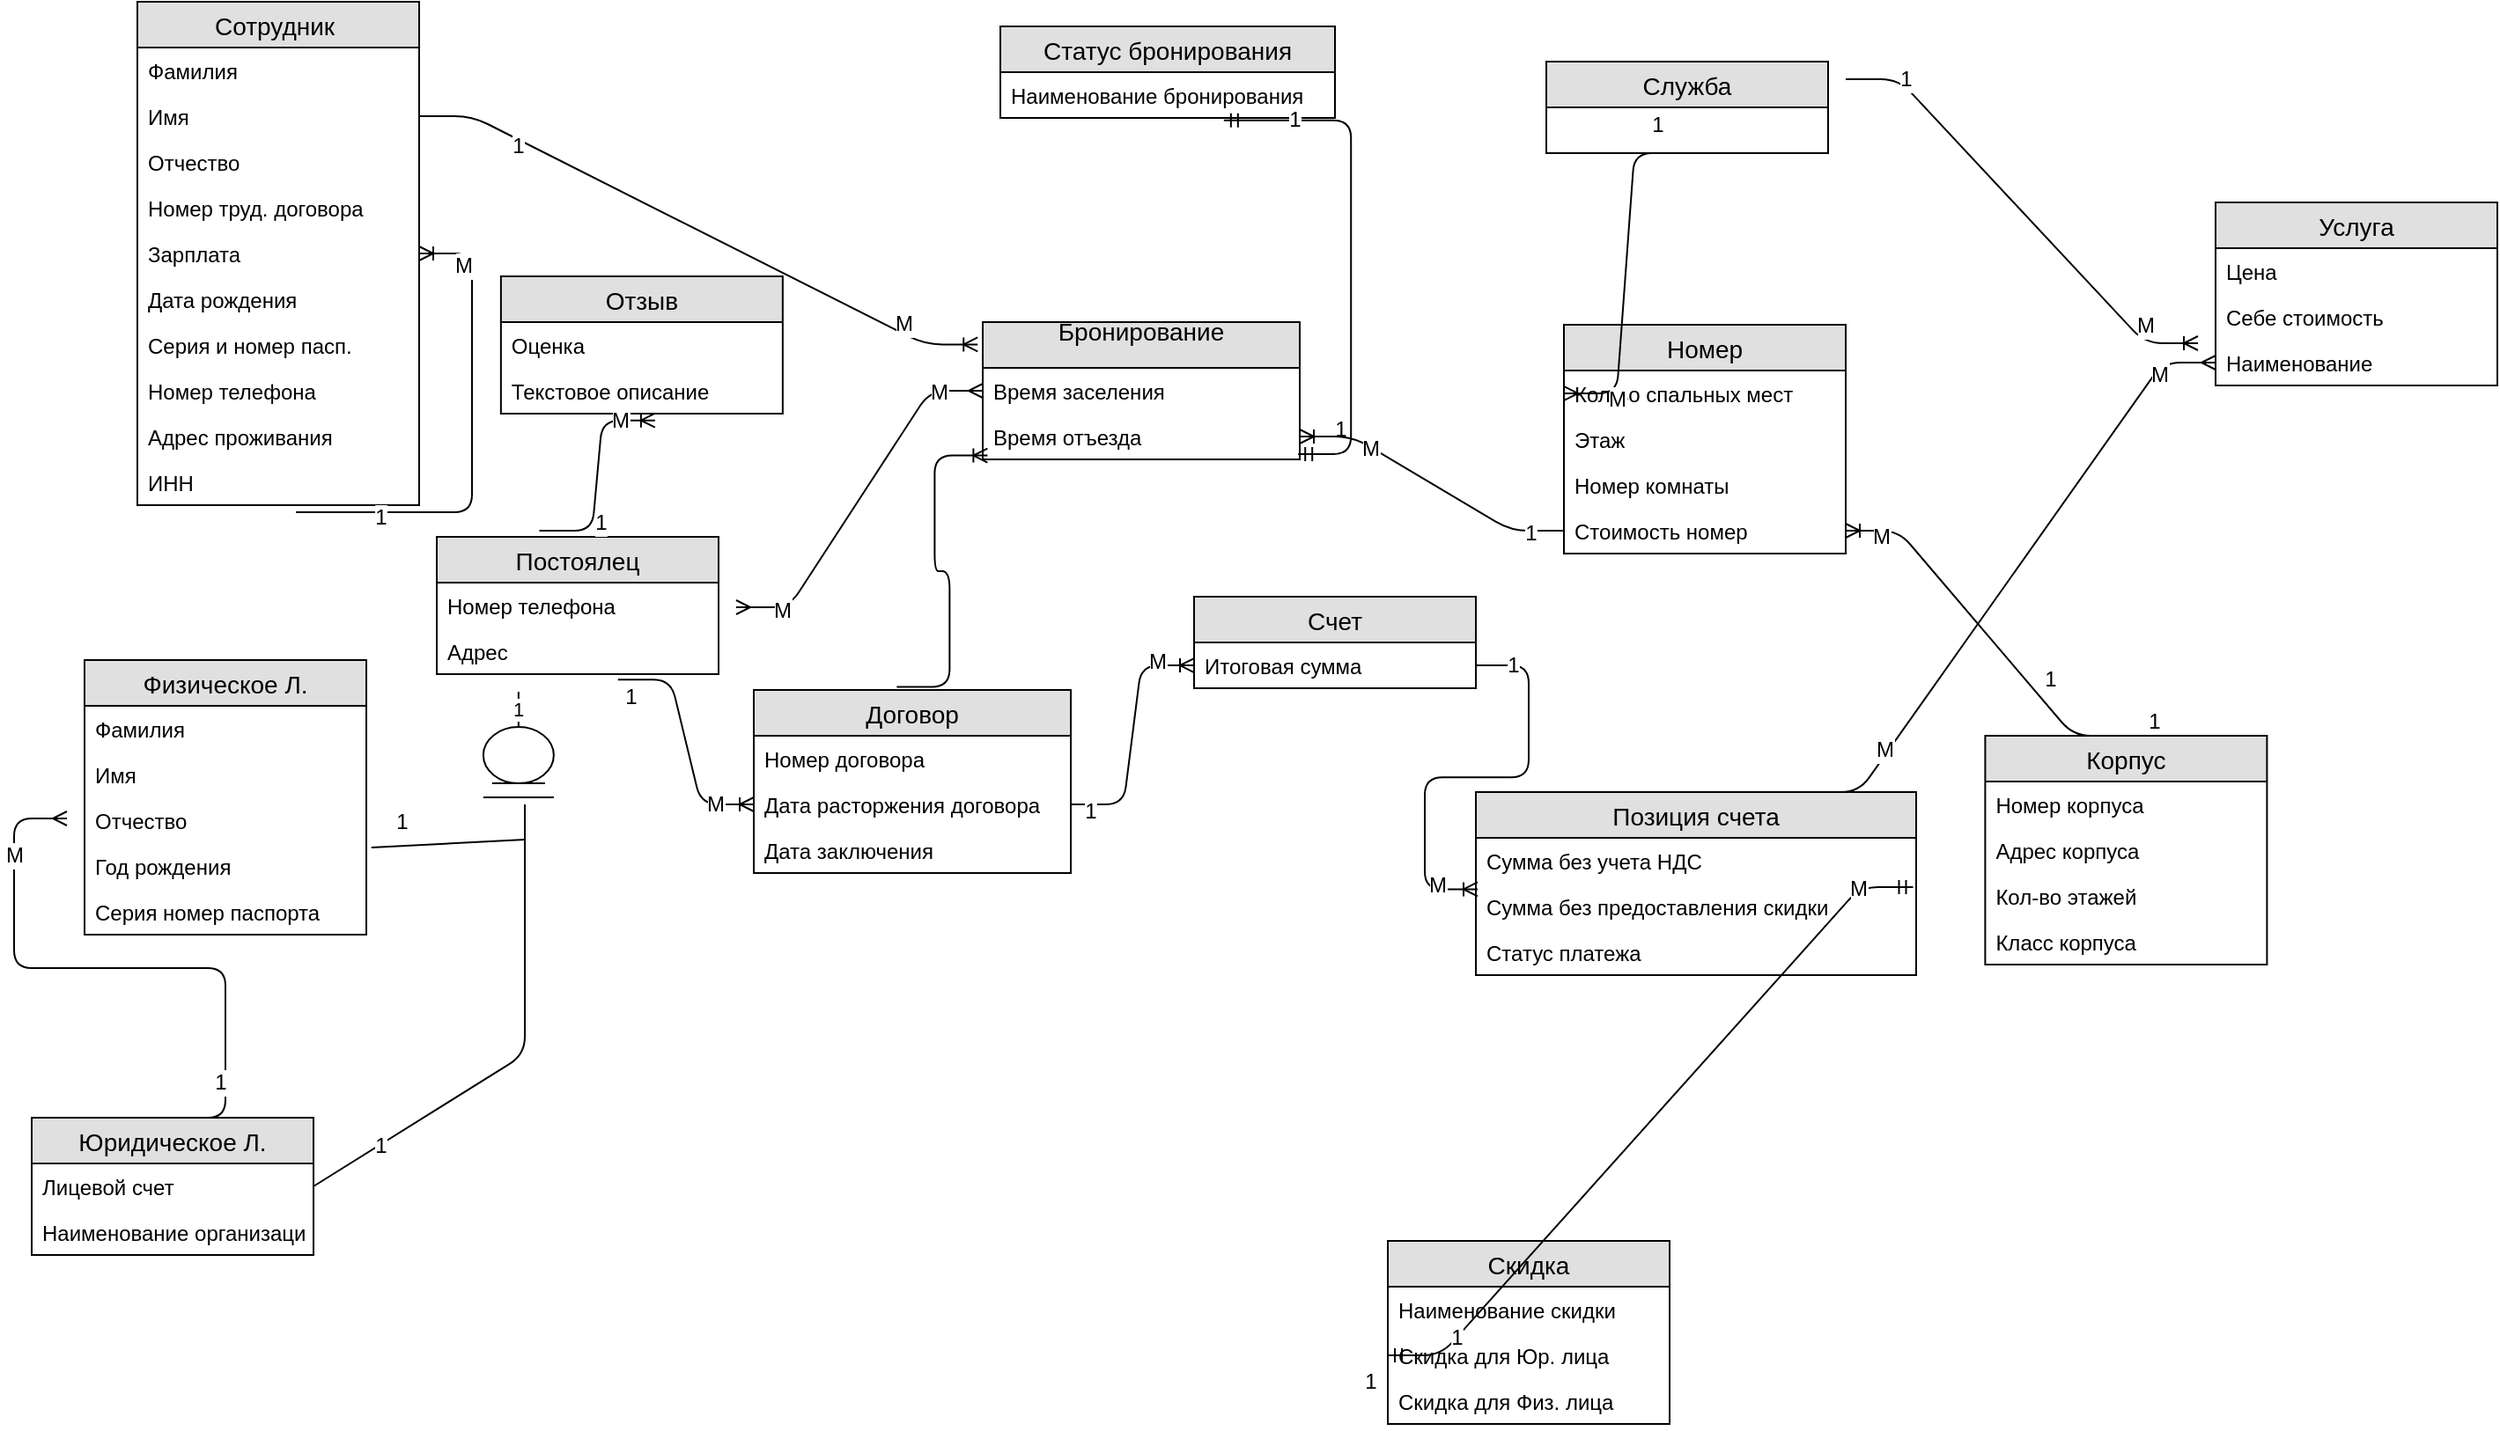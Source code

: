 <mxfile version="12.7.9"><diagram id="v2EE0r_qSHjktqq8_VWB" name="Страница 1"><mxGraphModel dx="2310" dy="901" grid="1" gridSize="10" guides="1" tooltips="1" connect="1" arrows="1" fold="1" page="1" pageScale="1" pageWidth="827" pageHeight="1169" math="0" shadow="0"><root><mxCell id="0"/><mxCell id="1" parent="0"/><mxCell id="D4wdtrtiFFDvyglsw7_D-1" value="Бронирование&#10;" style="swimlane;fontStyle=0;childLayout=stackLayout;horizontal=1;startSize=26;fillColor=#e0e0e0;horizontalStack=0;resizeParent=1;resizeParentMax=0;resizeLast=0;collapsible=1;marginBottom=0;swimlaneFillColor=#ffffff;align=center;fontSize=14;" parent="1" vertex="1"><mxGeometry x="250" y="208" width="180" height="78" as="geometry"/></mxCell><mxCell id="D4wdtrtiFFDvyglsw7_D-87" value="Время заселения" style="text;strokeColor=none;fillColor=none;spacingLeft=4;spacingRight=4;overflow=hidden;rotatable=0;points=[[0,0.5],[1,0.5]];portConstraint=eastwest;fontSize=12;" parent="D4wdtrtiFFDvyglsw7_D-1" vertex="1"><mxGeometry y="26" width="180" height="26" as="geometry"/></mxCell><mxCell id="D4wdtrtiFFDvyglsw7_D-90" value="Время отъезда" style="text;strokeColor=none;fillColor=none;spacingLeft=4;spacingRight=4;overflow=hidden;rotatable=0;points=[[0,0.5],[1,0.5]];portConstraint=eastwest;fontSize=12;" parent="D4wdtrtiFFDvyglsw7_D-1" vertex="1"><mxGeometry y="52" width="180" height="26" as="geometry"/></mxCell><mxCell id="D4wdtrtiFFDvyglsw7_D-5" value="Статус бронирования" style="swimlane;fontStyle=0;childLayout=stackLayout;horizontal=1;startSize=26;fillColor=#e0e0e0;horizontalStack=0;resizeParent=1;resizeParentMax=0;resizeLast=0;collapsible=1;marginBottom=0;swimlaneFillColor=#ffffff;align=center;fontSize=14;" parent="1" vertex="1"><mxGeometry x="260" y="40" width="190" height="52" as="geometry"/></mxCell><mxCell id="D4wdtrtiFFDvyglsw7_D-6" value="Наименование бронирования" style="text;strokeColor=none;fillColor=none;spacingLeft=4;spacingRight=4;overflow=hidden;rotatable=0;points=[[0,0.5],[1,0.5]];portConstraint=eastwest;fontSize=12;" parent="D4wdtrtiFFDvyglsw7_D-5" vertex="1"><mxGeometry y="26" width="190" height="26" as="geometry"/></mxCell><mxCell id="D4wdtrtiFFDvyglsw7_D-10" value="" style="edgeStyle=entityRelationEdgeStyle;fontSize=12;html=1;endArrow=ERmandOne;startArrow=ERmandOne;exitX=0.995;exitY=-0.115;exitDx=0;exitDy=0;exitPerimeter=0;entryX=0.668;entryY=1.054;entryDx=0;entryDy=0;entryPerimeter=0;" parent="1" target="D4wdtrtiFFDvyglsw7_D-6" edge="1"><mxGeometry width="100" height="100" relative="1" as="geometry"><mxPoint x="429.1" y="283.01" as="sourcePoint"/><mxPoint x="350" y="280" as="targetPoint"/></mxGeometry></mxCell><mxCell id="D4wdtrtiFFDvyglsw7_D-94" value="1" style="text;html=1;resizable=0;points=[];align=center;verticalAlign=middle;labelBackgroundColor=#ffffff;" parent="D4wdtrtiFFDvyglsw7_D-10" vertex="1" connectable="0"><mxGeometry x="-0.834" y="14" relative="1" as="geometry"><mxPoint as="offset"/></mxGeometry></mxCell><mxCell id="D4wdtrtiFFDvyglsw7_D-95" value="1" style="text;html=1;resizable=0;points=[];align=center;verticalAlign=middle;labelBackgroundColor=#ffffff;" parent="D4wdtrtiFFDvyglsw7_D-10" vertex="1" connectable="0"><mxGeometry x="0.728" y="-1" relative="1" as="geometry"><mxPoint as="offset"/></mxGeometry></mxCell><mxCell id="D4wdtrtiFFDvyglsw7_D-13" value="Постоялец" style="swimlane;fontStyle=0;childLayout=stackLayout;horizontal=1;startSize=26;fillColor=#e0e0e0;horizontalStack=0;resizeParent=1;resizeParentMax=0;resizeLast=0;collapsible=1;marginBottom=0;swimlaneFillColor=#ffffff;align=center;fontSize=14;" parent="1" vertex="1"><mxGeometry x="-60.0" y="330" width="160" height="78" as="geometry"/></mxCell><mxCell id="D4wdtrtiFFDvyglsw7_D-23" value="Номер телефона" style="text;strokeColor=none;fillColor=none;spacingLeft=4;spacingRight=4;overflow=hidden;rotatable=0;points=[[0,0.5],[1,0.5]];portConstraint=eastwest;fontSize=12;" parent="D4wdtrtiFFDvyglsw7_D-13" vertex="1"><mxGeometry y="26" width="160" height="26" as="geometry"/></mxCell><mxCell id="D4wdtrtiFFDvyglsw7_D-53" value="Адрес" style="text;strokeColor=none;fillColor=none;spacingLeft=4;spacingRight=4;overflow=hidden;rotatable=0;points=[[0,0.5],[1,0.5]];portConstraint=eastwest;fontSize=12;" parent="D4wdtrtiFFDvyglsw7_D-13" vertex="1"><mxGeometry y="52" width="160" height="26" as="geometry"/></mxCell><mxCell id="D4wdtrtiFFDvyglsw7_D-17" value="" style="edgeStyle=entityRelationEdgeStyle;fontSize=12;html=1;endArrow=ERoneToMany;exitX=0.451;exitY=-0.017;exitDx=0;exitDy=0;exitPerimeter=0;entryX=0.015;entryY=-0.085;entryDx=0;entryDy=0;entryPerimeter=0;" parent="1" source="tXiVpXHHh1eFc6wcRmmd-3" edge="1"><mxGeometry width="100" height="100" relative="1" as="geometry"><mxPoint x="177" y="323" as="sourcePoint"/><mxPoint x="252.7" y="283.79" as="targetPoint"/></mxGeometry></mxCell><mxCell id="D4wdtrtiFFDvyglsw7_D-24" value="Отзыв" style="swimlane;fontStyle=0;childLayout=stackLayout;horizontal=1;startSize=26;fillColor=#e0e0e0;horizontalStack=0;resizeParent=1;resizeParentMax=0;resizeLast=0;collapsible=1;marginBottom=0;swimlaneFillColor=#ffffff;align=center;fontSize=14;" parent="1" vertex="1"><mxGeometry x="-23.57" y="182" width="160" height="78" as="geometry"/></mxCell><mxCell id="D4wdtrtiFFDvyglsw7_D-25" value="Оценка" style="text;strokeColor=none;fillColor=none;spacingLeft=4;spacingRight=4;overflow=hidden;rotatable=0;points=[[0,0.5],[1,0.5]];portConstraint=eastwest;fontSize=12;" parent="D4wdtrtiFFDvyglsw7_D-24" vertex="1"><mxGeometry y="26" width="160" height="26" as="geometry"/></mxCell><mxCell id="D4wdtrtiFFDvyglsw7_D-26" value="Текстовое описание" style="text;strokeColor=none;fillColor=none;spacingLeft=4;spacingRight=4;overflow=hidden;rotatable=0;points=[[0,0.5],[1,0.5]];portConstraint=eastwest;fontSize=12;" parent="D4wdtrtiFFDvyglsw7_D-24" vertex="1"><mxGeometry y="52" width="160" height="26" as="geometry"/></mxCell><mxCell id="D4wdtrtiFFDvyglsw7_D-32" value="Позиция счета" style="swimlane;fontStyle=0;childLayout=stackLayout;horizontal=1;startSize=26;fillColor=#e0e0e0;horizontalStack=0;resizeParent=1;resizeParentMax=0;resizeLast=0;collapsible=1;marginBottom=0;swimlaneFillColor=#ffffff;align=center;fontSize=14;" parent="1" vertex="1"><mxGeometry x="530" y="475" width="250" height="104" as="geometry"/></mxCell><mxCell id="D4wdtrtiFFDvyglsw7_D-34" value="Сумма без учета НДС" style="text;strokeColor=none;fillColor=none;spacingLeft=4;spacingRight=4;overflow=hidden;rotatable=0;points=[[0,0.5],[1,0.5]];portConstraint=eastwest;fontSize=12;" parent="D4wdtrtiFFDvyglsw7_D-32" vertex="1"><mxGeometry y="26" width="250" height="26" as="geometry"/></mxCell><mxCell id="D4wdtrtiFFDvyglsw7_D-35" value="Сумма без предоставления скидки" style="text;strokeColor=none;fillColor=none;spacingLeft=4;spacingRight=4;overflow=hidden;rotatable=0;points=[[0,0.5],[1,0.5]];portConstraint=eastwest;fontSize=12;" parent="D4wdtrtiFFDvyglsw7_D-32" vertex="1"><mxGeometry y="52" width="250" height="26" as="geometry"/></mxCell><mxCell id="tXiVpXHHh1eFc6wcRmmd-1" value="Статус платежа" style="text;strokeColor=none;fillColor=none;spacingLeft=4;spacingRight=4;overflow=hidden;rotatable=0;points=[[0,0.5],[1,0.5]];portConstraint=eastwest;fontSize=12;" parent="D4wdtrtiFFDvyglsw7_D-32" vertex="1"><mxGeometry y="78" width="250" height="26" as="geometry"/></mxCell><mxCell id="D4wdtrtiFFDvyglsw7_D-36" value="" style="ellipse;shape=umlEntity;whiteSpace=wrap;html=1;" parent="1" vertex="1"><mxGeometry x="-33.57" y="438.05" width="40" height="32" as="geometry"/></mxCell><mxCell id="D4wdtrtiFFDvyglsw7_D-39" value="1" style="endArrow=none;html=1;exitX=0.5;exitY=0;exitDx=0;exitDy=0;" parent="1" source="D4wdtrtiFFDvyglsw7_D-36" edge="1"><mxGeometry width="50" height="50" relative="1" as="geometry"><mxPoint x="-23.57" y="548.05" as="sourcePoint"/><mxPoint x="-13.57" y="418.05" as="targetPoint"/></mxGeometry></mxCell><mxCell id="D4wdtrtiFFDvyglsw7_D-42" value="" style="line;strokeWidth=1;fillColor=none;align=left;verticalAlign=middle;spacingTop=-1;spacingLeft=3;spacingRight=3;rotatable=0;labelPosition=right;points=[];portConstraint=eastwest;fontSize=12;" parent="1" vertex="1"><mxGeometry x="-33.57" y="474.05" width="40" height="8" as="geometry"/></mxCell><mxCell id="D4wdtrtiFFDvyglsw7_D-43" value="Физическое Л." style="swimlane;fontStyle=0;childLayout=stackLayout;horizontal=1;startSize=26;fillColor=#e0e0e0;horizontalStack=0;resizeParent=1;resizeParentMax=0;resizeLast=0;collapsible=1;marginBottom=0;swimlaneFillColor=#ffffff;align=center;fontSize=14;" parent="1" vertex="1"><mxGeometry x="-260" y="400.05" width="160" height="156" as="geometry"/></mxCell><mxCell id="D4wdtrtiFFDvyglsw7_D-44" value="Фамилия" style="text;strokeColor=none;fillColor=none;spacingLeft=4;spacingRight=4;overflow=hidden;rotatable=0;points=[[0,0.5],[1,0.5]];portConstraint=eastwest;fontSize=12;" parent="D4wdtrtiFFDvyglsw7_D-43" vertex="1"><mxGeometry y="26" width="160" height="26" as="geometry"/></mxCell><mxCell id="D4wdtrtiFFDvyglsw7_D-45" value="Имя" style="text;strokeColor=none;fillColor=none;spacingLeft=4;spacingRight=4;overflow=hidden;rotatable=0;points=[[0,0.5],[1,0.5]];portConstraint=eastwest;fontSize=12;" parent="D4wdtrtiFFDvyglsw7_D-43" vertex="1"><mxGeometry y="52" width="160" height="26" as="geometry"/></mxCell><mxCell id="D4wdtrtiFFDvyglsw7_D-46" value="Отчество" style="text;strokeColor=none;fillColor=none;spacingLeft=4;spacingRight=4;overflow=hidden;rotatable=0;points=[[0,0.5],[1,0.5]];portConstraint=eastwest;fontSize=12;" parent="D4wdtrtiFFDvyglsw7_D-43" vertex="1"><mxGeometry y="78" width="160" height="26" as="geometry"/></mxCell><mxCell id="D4wdtrtiFFDvyglsw7_D-52" value="Год рождения" style="text;strokeColor=none;fillColor=none;spacingLeft=4;spacingRight=4;overflow=hidden;rotatable=0;points=[[0,0.5],[1,0.5]];portConstraint=eastwest;fontSize=12;" parent="D4wdtrtiFFDvyglsw7_D-43" vertex="1"><mxGeometry y="104" width="160" height="26" as="geometry"/></mxCell><mxCell id="D4wdtrtiFFDvyglsw7_D-51" value="Серия номер паспорта" style="text;strokeColor=none;fillColor=none;spacingLeft=4;spacingRight=4;overflow=hidden;rotatable=0;points=[[0,0.5],[1,0.5]];portConstraint=eastwest;fontSize=12;" parent="D4wdtrtiFFDvyglsw7_D-43" vertex="1"><mxGeometry y="130" width="160" height="26" as="geometry"/></mxCell><mxCell id="D4wdtrtiFFDvyglsw7_D-47" value="Юридическое Л." style="swimlane;fontStyle=0;childLayout=stackLayout;horizontal=1;startSize=26;fillColor=#e0e0e0;horizontalStack=0;resizeParent=1;resizeParentMax=0;resizeLast=0;collapsible=1;marginBottom=0;swimlaneFillColor=#ffffff;align=center;fontSize=14;" parent="1" vertex="1"><mxGeometry x="-290" y="660" width="160" height="78" as="geometry"/></mxCell><mxCell id="D4wdtrtiFFDvyglsw7_D-48" value="Лицевой счет" style="text;strokeColor=none;fillColor=none;spacingLeft=4;spacingRight=4;overflow=hidden;rotatable=0;points=[[0,0.5],[1,0.5]];portConstraint=eastwest;fontSize=12;" parent="D4wdtrtiFFDvyglsw7_D-47" vertex="1"><mxGeometry y="26" width="160" height="26" as="geometry"/></mxCell><mxCell id="D4wdtrtiFFDvyglsw7_D-49" value="Наименование организации" style="text;strokeColor=none;fillColor=none;spacingLeft=4;spacingRight=4;overflow=hidden;rotatable=0;points=[[0,0.5],[1,0.5]];portConstraint=eastwest;fontSize=12;" parent="D4wdtrtiFFDvyglsw7_D-47" vertex="1"><mxGeometry y="52" width="160" height="26" as="geometry"/></mxCell><mxCell id="D4wdtrtiFFDvyglsw7_D-69" value="Скидка" style="swimlane;fontStyle=0;childLayout=stackLayout;horizontal=1;startSize=26;fillColor=#e0e0e0;horizontalStack=0;resizeParent=1;resizeParentMax=0;resizeLast=0;collapsible=1;marginBottom=0;swimlaneFillColor=#ffffff;align=center;fontSize=14;" parent="1" vertex="1"><mxGeometry x="480" y="730" width="160" height="104" as="geometry"/></mxCell><mxCell id="D4wdtrtiFFDvyglsw7_D-74" value="Наименование скидки" style="text;strokeColor=none;fillColor=none;spacingLeft=4;spacingRight=4;overflow=hidden;rotatable=0;points=[[0,0.5],[1,0.5]];portConstraint=eastwest;fontSize=12;" parent="D4wdtrtiFFDvyglsw7_D-69" vertex="1"><mxGeometry y="26" width="160" height="26" as="geometry"/></mxCell><mxCell id="D4wdtrtiFFDvyglsw7_D-71" value="Скидка для Юр. лица" style="text;strokeColor=none;fillColor=none;spacingLeft=4;spacingRight=4;overflow=hidden;rotatable=0;points=[[0,0.5],[1,0.5]];portConstraint=eastwest;fontSize=12;" parent="D4wdtrtiFFDvyglsw7_D-69" vertex="1"><mxGeometry y="52" width="160" height="26" as="geometry"/></mxCell><mxCell id="D4wdtrtiFFDvyglsw7_D-72" value="Скидка для Физ. лица" style="text;strokeColor=none;fillColor=none;spacingLeft=4;spacingRight=4;overflow=hidden;rotatable=0;points=[[0,0.5],[1,0.5]];portConstraint=eastwest;fontSize=12;" parent="D4wdtrtiFFDvyglsw7_D-69" vertex="1"><mxGeometry y="78" width="160" height="26" as="geometry"/></mxCell><mxCell id="D4wdtrtiFFDvyglsw7_D-73" value="" style="edgeStyle=entityRelationEdgeStyle;fontSize=12;html=1;endArrow=ERmandOne;startArrow=ERmandOne;exitX=0.993;exitY=0.077;exitDx=0;exitDy=0;exitPerimeter=0;entryX=0;entryY=0.5;entryDx=0;entryDy=0;" parent="1" source="D4wdtrtiFFDvyglsw7_D-35" target="D4wdtrtiFFDvyglsw7_D-71" edge="1"><mxGeometry width="100" height="100" relative="1" as="geometry"><mxPoint x="-130" y="770" as="sourcePoint"/><mxPoint x="568" y="620" as="targetPoint"/></mxGeometry></mxCell><mxCell id="D4wdtrtiFFDvyglsw7_D-75" value="M" style="text;html=1;resizable=0;points=[];align=center;verticalAlign=middle;labelBackgroundColor=#ffffff;" parent="D4wdtrtiFFDvyglsw7_D-73" vertex="1" connectable="0"><mxGeometry x="-0.848" relative="1" as="geometry"><mxPoint as="offset"/></mxGeometry></mxCell><mxCell id="D4wdtrtiFFDvyglsw7_D-76" value="1" style="text;html=1;resizable=0;points=[];align=center;verticalAlign=middle;labelBackgroundColor=#ffffff;" parent="D4wdtrtiFFDvyglsw7_D-73" vertex="1" connectable="0"><mxGeometry x="0.794" relative="1" as="geometry"><mxPoint as="offset"/></mxGeometry></mxCell><mxCell id="D4wdtrtiFFDvyglsw7_D-77" value="Номер" style="swimlane;fontStyle=0;childLayout=stackLayout;horizontal=1;startSize=26;fillColor=#e0e0e0;horizontalStack=0;resizeParent=1;resizeParentMax=0;resizeLast=0;collapsible=1;marginBottom=0;swimlaneFillColor=#ffffff;align=center;fontSize=14;" parent="1" vertex="1"><mxGeometry x="580" y="209.5" width="160" height="130" as="geometry"/></mxCell><mxCell id="D4wdtrtiFFDvyglsw7_D-78" value="Кол-во спальных мест" style="text;strokeColor=none;fillColor=none;spacingLeft=4;spacingRight=4;overflow=hidden;rotatable=0;points=[[0,0.5],[1,0.5]];portConstraint=eastwest;fontSize=12;" parent="D4wdtrtiFFDvyglsw7_D-77" vertex="1"><mxGeometry y="26" width="160" height="26" as="geometry"/></mxCell><mxCell id="D4wdtrtiFFDvyglsw7_D-79" value="Этаж" style="text;strokeColor=none;fillColor=none;spacingLeft=4;spacingRight=4;overflow=hidden;rotatable=0;points=[[0,0.5],[1,0.5]];portConstraint=eastwest;fontSize=12;" parent="D4wdtrtiFFDvyglsw7_D-77" vertex="1"><mxGeometry y="52" width="160" height="26" as="geometry"/></mxCell><mxCell id="D4wdtrtiFFDvyglsw7_D-86" value="Номер комнаты" style="text;strokeColor=none;fillColor=none;spacingLeft=4;spacingRight=4;overflow=hidden;rotatable=0;points=[[0,0.5],[1,0.5]];portConstraint=eastwest;fontSize=12;" parent="D4wdtrtiFFDvyglsw7_D-77" vertex="1"><mxGeometry y="78" width="160" height="26" as="geometry"/></mxCell><mxCell id="D4wdtrtiFFDvyglsw7_D-80" value="Стоимость номер" style="text;strokeColor=none;fillColor=none;spacingLeft=4;spacingRight=4;overflow=hidden;rotatable=0;points=[[0,0.5],[1,0.5]];portConstraint=eastwest;fontSize=12;" parent="D4wdtrtiFFDvyglsw7_D-77" vertex="1"><mxGeometry y="104" width="160" height="26" as="geometry"/></mxCell><mxCell id="D4wdtrtiFFDvyglsw7_D-91" value="" style="edgeStyle=entityRelationEdgeStyle;fontSize=12;html=1;endArrow=ERoneToMany;" parent="1" source="D4wdtrtiFFDvyglsw7_D-80" target="D4wdtrtiFFDvyglsw7_D-90" edge="1"><mxGeometry width="100" height="100" relative="1" as="geometry"><mxPoint y="800" as="sourcePoint"/><mxPoint x="430" y="299" as="targetPoint"/></mxGeometry></mxCell><mxCell id="D4wdtrtiFFDvyglsw7_D-92" value="1" style="text;html=1;resizable=0;points=[];align=center;verticalAlign=middle;labelBackgroundColor=#ffffff;" parent="D4wdtrtiFFDvyglsw7_D-91" vertex="1" connectable="0"><mxGeometry x="-0.77" y="1" relative="1" as="geometry"><mxPoint as="offset"/></mxGeometry></mxCell><mxCell id="D4wdtrtiFFDvyglsw7_D-93" value="M" style="text;html=1;resizable=0;points=[];align=center;verticalAlign=middle;labelBackgroundColor=#ffffff;" parent="D4wdtrtiFFDvyglsw7_D-91" vertex="1" connectable="0"><mxGeometry x="0.644" relative="1" as="geometry"><mxPoint x="11.01" y="7" as="offset"/></mxGeometry></mxCell><mxCell id="D4wdtrtiFFDvyglsw7_D-119" value="Корпус" style="swimlane;fontStyle=0;childLayout=stackLayout;horizontal=1;startSize=26;fillColor=#e0e0e0;horizontalStack=0;resizeParent=1;resizeParentMax=0;resizeLast=0;collapsible=1;marginBottom=0;swimlaneFillColor=#ffffff;align=center;fontSize=14;" parent="1" vertex="1"><mxGeometry x="819.2" y="443" width="160" height="130" as="geometry"/></mxCell><mxCell id="D4wdtrtiFFDvyglsw7_D-120" value="Номер корпуса" style="text;strokeColor=none;fillColor=none;spacingLeft=4;spacingRight=4;overflow=hidden;rotatable=0;points=[[0,0.5],[1,0.5]];portConstraint=eastwest;fontSize=12;" parent="D4wdtrtiFFDvyglsw7_D-119" vertex="1"><mxGeometry y="26" width="160" height="26" as="geometry"/></mxCell><mxCell id="D4wdtrtiFFDvyglsw7_D-121" value="Адрес корпуса" style="text;strokeColor=none;fillColor=none;spacingLeft=4;spacingRight=4;overflow=hidden;rotatable=0;points=[[0,0.5],[1,0.5]];portConstraint=eastwest;fontSize=12;" parent="D4wdtrtiFFDvyglsw7_D-119" vertex="1"><mxGeometry y="52" width="160" height="26" as="geometry"/></mxCell><mxCell id="6OjbmTQVNz0dUc82Byu5-9" value="Кол-во этажей" style="text;strokeColor=none;fillColor=none;spacingLeft=4;spacingRight=4;overflow=hidden;rotatable=0;points=[[0,0.5],[1,0.5]];portConstraint=eastwest;fontSize=12;" vertex="1" parent="D4wdtrtiFFDvyglsw7_D-119"><mxGeometry y="78" width="160" height="26" as="geometry"/></mxCell><mxCell id="D4wdtrtiFFDvyglsw7_D-122" value="Класс корпуса" style="text;strokeColor=none;fillColor=none;spacingLeft=4;spacingRight=4;overflow=hidden;rotatable=0;points=[[0,0.5],[1,0.5]];portConstraint=eastwest;fontSize=12;" parent="D4wdtrtiFFDvyglsw7_D-119" vertex="1"><mxGeometry y="104" width="160" height="26" as="geometry"/></mxCell><mxCell id="D4wdtrtiFFDvyglsw7_D-123" value="" style="edgeStyle=entityRelationEdgeStyle;fontSize=12;html=1;endArrow=ERoneToMany;exitX=0.5;exitY=0;exitDx=0;exitDy=0;" parent="1" source="D4wdtrtiFFDvyglsw7_D-119" target="D4wdtrtiFFDvyglsw7_D-80" edge="1"><mxGeometry width="100" height="100" relative="1" as="geometry"><mxPoint x="690" y="670" as="sourcePoint"/><mxPoint x="790" y="570" as="targetPoint"/></mxGeometry></mxCell><mxCell id="D4wdtrtiFFDvyglsw7_D-124" value="1" style="text;html=1;resizable=0;points=[];align=center;verticalAlign=middle;labelBackgroundColor=#ffffff;" parent="D4wdtrtiFFDvyglsw7_D-123" vertex="1" connectable="0"><mxGeometry x="-0.438" y="27" relative="1" as="geometry"><mxPoint x="27" y="-27" as="offset"/></mxGeometry></mxCell><mxCell id="D4wdtrtiFFDvyglsw7_D-125" value="M" style="text;html=1;resizable=0;points=[];align=center;verticalAlign=middle;labelBackgroundColor=#ffffff;" parent="D4wdtrtiFFDvyglsw7_D-123" vertex="1" connectable="0"><mxGeometry x="0.876" y="2" relative="1" as="geometry"><mxPoint x="6.5" y="1.5" as="offset"/></mxGeometry></mxCell><mxCell id="D4wdtrtiFFDvyglsw7_D-126" value="Сотрудник " style="swimlane;fontStyle=0;childLayout=stackLayout;horizontal=1;startSize=26;fillColor=#e0e0e0;horizontalStack=0;resizeParent=1;resizeParentMax=0;resizeLast=0;collapsible=1;marginBottom=0;swimlaneFillColor=#ffffff;align=center;fontSize=14;" parent="1" vertex="1"><mxGeometry x="-230" y="26" width="160" height="286" as="geometry"/></mxCell><mxCell id="D4wdtrtiFFDvyglsw7_D-127" value="Фамилия" style="text;strokeColor=none;fillColor=none;spacingLeft=4;spacingRight=4;overflow=hidden;rotatable=0;points=[[0,0.5],[1,0.5]];portConstraint=eastwest;fontSize=12;" parent="D4wdtrtiFFDvyglsw7_D-126" vertex="1"><mxGeometry y="26" width="160" height="26" as="geometry"/></mxCell><mxCell id="D4wdtrtiFFDvyglsw7_D-128" value="Имя" style="text;strokeColor=none;fillColor=none;spacingLeft=4;spacingRight=4;overflow=hidden;rotatable=0;points=[[0,0.5],[1,0.5]];portConstraint=eastwest;fontSize=12;" parent="D4wdtrtiFFDvyglsw7_D-126" vertex="1"><mxGeometry y="52" width="160" height="26" as="geometry"/></mxCell><mxCell id="D4wdtrtiFFDvyglsw7_D-129" value="Отчество" style="text;strokeColor=none;fillColor=none;spacingLeft=4;spacingRight=4;overflow=hidden;rotatable=0;points=[[0,0.5],[1,0.5]];portConstraint=eastwest;fontSize=12;" parent="D4wdtrtiFFDvyglsw7_D-126" vertex="1"><mxGeometry y="78" width="160" height="26" as="geometry"/></mxCell><mxCell id="D4wdtrtiFFDvyglsw7_D-133" value="Номер труд. договора" style="text;strokeColor=none;fillColor=none;spacingLeft=4;spacingRight=4;overflow=hidden;rotatable=0;points=[[0,0.5],[1,0.5]];portConstraint=eastwest;fontSize=12;" parent="D4wdtrtiFFDvyglsw7_D-126" vertex="1"><mxGeometry y="104" width="160" height="26" as="geometry"/></mxCell><mxCell id="D4wdtrtiFFDvyglsw7_D-131" value="Зарплата" style="text;strokeColor=none;fillColor=none;spacingLeft=4;spacingRight=4;overflow=hidden;rotatable=0;points=[[0,0.5],[1,0.5]];portConstraint=eastwest;fontSize=12;" parent="D4wdtrtiFFDvyglsw7_D-126" vertex="1"><mxGeometry y="130" width="160" height="26" as="geometry"/></mxCell><mxCell id="D4wdtrtiFFDvyglsw7_D-135" value="Дата рождения" style="text;strokeColor=none;fillColor=none;spacingLeft=4;spacingRight=4;overflow=hidden;rotatable=0;points=[[0,0.5],[1,0.5]];portConstraint=eastwest;fontSize=12;" parent="D4wdtrtiFFDvyglsw7_D-126" vertex="1"><mxGeometry y="156" width="160" height="26" as="geometry"/></mxCell><mxCell id="D4wdtrtiFFDvyglsw7_D-132" value="Серия и номер пасп." style="text;strokeColor=none;fillColor=none;spacingLeft=4;spacingRight=4;overflow=hidden;rotatable=0;points=[[0,0.5],[1,0.5]];portConstraint=eastwest;fontSize=12;" parent="D4wdtrtiFFDvyglsw7_D-126" vertex="1"><mxGeometry y="182" width="160" height="26" as="geometry"/></mxCell><mxCell id="D4wdtrtiFFDvyglsw7_D-136" value="Номер телефона" style="text;strokeColor=none;fillColor=none;spacingLeft=4;spacingRight=4;overflow=hidden;rotatable=0;points=[[0,0.5],[1,0.5]];portConstraint=eastwest;fontSize=12;" parent="D4wdtrtiFFDvyglsw7_D-126" vertex="1"><mxGeometry y="208" width="160" height="26" as="geometry"/></mxCell><mxCell id="D4wdtrtiFFDvyglsw7_D-134" value="Адрес проживания" style="text;strokeColor=none;fillColor=none;spacingLeft=4;spacingRight=4;overflow=hidden;rotatable=0;points=[[0,0.5],[1,0.5]];portConstraint=eastwest;fontSize=12;" parent="D4wdtrtiFFDvyglsw7_D-126" vertex="1"><mxGeometry y="234" width="160" height="26" as="geometry"/></mxCell><mxCell id="D4wdtrtiFFDvyglsw7_D-130" value="ИНН" style="text;strokeColor=none;fillColor=none;spacingLeft=4;spacingRight=4;overflow=hidden;rotatable=0;points=[[0,0.5],[1,0.5]];portConstraint=eastwest;fontSize=12;" parent="D4wdtrtiFFDvyglsw7_D-126" vertex="1"><mxGeometry y="260" width="160" height="26" as="geometry"/></mxCell><mxCell id="D4wdtrtiFFDvyglsw7_D-137" value="" style="edgeStyle=entityRelationEdgeStyle;fontSize=12;html=1;endArrow=ERoneToMany;exitX=0.563;exitY=1.154;exitDx=0;exitDy=0;exitPerimeter=0;" parent="D4wdtrtiFFDvyglsw7_D-126" source="D4wdtrtiFFDvyglsw7_D-130" target="D4wdtrtiFFDvyglsw7_D-131" edge="1"><mxGeometry width="100" height="100" relative="1" as="geometry"><mxPoint x="-160" y="410" as="sourcePoint"/><mxPoint x="-60" y="310" as="targetPoint"/></mxGeometry></mxCell><mxCell id="D4wdtrtiFFDvyglsw7_D-138" value="1" style="text;html=1;resizable=0;points=[];align=center;verticalAlign=middle;labelBackgroundColor=#ffffff;" parent="D4wdtrtiFFDvyglsw7_D-137" vertex="1" connectable="0"><mxGeometry x="-0.652" y="-3" relative="1" as="geometry"><mxPoint as="offset"/></mxGeometry></mxCell><mxCell id="D4wdtrtiFFDvyglsw7_D-139" value="М" style="text;html=1;resizable=0;points=[];align=center;verticalAlign=middle;labelBackgroundColor=#ffffff;" parent="D4wdtrtiFFDvyglsw7_D-137" vertex="1" connectable="0"><mxGeometry x="0.737" y="5" relative="1" as="geometry"><mxPoint as="offset"/></mxGeometry></mxCell><mxCell id="xNceKD1glvBXRg2MGUTP-1" value="Счет" style="swimlane;fontStyle=0;childLayout=stackLayout;horizontal=1;startSize=26;fillColor=#e0e0e0;horizontalStack=0;resizeParent=1;resizeParentMax=0;resizeLast=0;collapsible=1;marginBottom=0;swimlaneFillColor=#ffffff;align=center;fontSize=14;" parent="1" vertex="1"><mxGeometry x="370" y="364.05" width="160" height="52" as="geometry"/></mxCell><mxCell id="xNceKD1glvBXRg2MGUTP-2" value="Итоговая сумма " style="text;strokeColor=none;fillColor=none;spacingLeft=4;spacingRight=4;overflow=hidden;rotatable=0;points=[[0,0.5],[1,0.5]];portConstraint=eastwest;fontSize=12;" parent="xNceKD1glvBXRg2MGUTP-1" vertex="1"><mxGeometry y="26" width="160" height="26" as="geometry"/></mxCell><mxCell id="xNceKD1glvBXRg2MGUTP-5" value="" style="edgeStyle=entityRelationEdgeStyle;fontSize=12;html=1;endArrow=ERoneToMany;entryX=0;entryY=0.5;entryDx=0;entryDy=0;exitX=1;exitY=0.5;exitDx=0;exitDy=0;" parent="1" source="tXiVpXHHh1eFc6wcRmmd-5" target="xNceKD1glvBXRg2MGUTP-2" edge="1"><mxGeometry width="100" height="100" relative="1" as="geometry"><mxPoint x="300" y="380" as="sourcePoint"/><mxPoint x="420" y="500" as="targetPoint"/></mxGeometry></mxCell><mxCell id="xNceKD1glvBXRg2MGUTP-6" value="1" style="text;html=1;resizable=0;points=[];align=center;verticalAlign=middle;labelBackgroundColor=#ffffff;" parent="xNceKD1glvBXRg2MGUTP-5" vertex="1" connectable="0"><mxGeometry x="-0.843" y="-4" relative="1" as="geometry"><mxPoint as="offset"/></mxGeometry></mxCell><mxCell id="xNceKD1glvBXRg2MGUTP-7" value="М" style="text;html=1;resizable=0;points=[];align=center;verticalAlign=middle;labelBackgroundColor=#ffffff;" parent="xNceKD1glvBXRg2MGUTP-5" vertex="1" connectable="0"><mxGeometry x="0.689" y="2" relative="1" as="geometry"><mxPoint as="offset"/></mxGeometry></mxCell><mxCell id="xNceKD1glvBXRg2MGUTP-8" value="" style="edgeStyle=entityRelationEdgeStyle;fontSize=12;html=1;endArrow=ERoneToMany;exitX=1;exitY=0.5;exitDx=0;exitDy=0;entryX=0.004;entryY=0.123;entryDx=0;entryDy=0;entryPerimeter=0;" parent="1" source="xNceKD1glvBXRg2MGUTP-2" target="D4wdtrtiFFDvyglsw7_D-35" edge="1"><mxGeometry width="100" height="100" relative="1" as="geometry"><mxPoint x="340" y="560" as="sourcePoint"/><mxPoint x="440" y="460" as="targetPoint"/></mxGeometry></mxCell><mxCell id="xNceKD1glvBXRg2MGUTP-9" value="1" style="text;html=1;resizable=0;points=[];align=center;verticalAlign=middle;labelBackgroundColor=#ffffff;" parent="xNceKD1glvBXRg2MGUTP-8" vertex="1" connectable="0"><mxGeometry x="-0.834" relative="1" as="geometry"><mxPoint as="offset"/></mxGeometry></mxCell><mxCell id="xNceKD1glvBXRg2MGUTP-10" value="М" style="text;html=1;resizable=0;points=[];align=center;verticalAlign=middle;labelBackgroundColor=#ffffff;" parent="xNceKD1glvBXRg2MGUTP-8" vertex="1" connectable="0"><mxGeometry x="0.811" y="2" relative="1" as="geometry"><mxPoint as="offset"/></mxGeometry></mxCell><mxCell id="EYp--AUleZ6IXEzezodV-1" value="" style="edgeStyle=entityRelationEdgeStyle;fontSize=12;html=1;endArrow=ERoneToMany;exitX=1;exitY=0.5;exitDx=0;exitDy=0;entryX=-0.016;entryY=0.163;entryDx=0;entryDy=0;entryPerimeter=0;" parent="1" source="D4wdtrtiFFDvyglsw7_D-128" target="D4wdtrtiFFDvyglsw7_D-1" edge="1"><mxGeometry width="100" height="100" relative="1" as="geometry"><mxPoint x="-119.92" y="330.004" as="sourcePoint"/><mxPoint x="-50" y="183" as="targetPoint"/></mxGeometry></mxCell><mxCell id="EYp--AUleZ6IXEzezodV-2" value="1" style="text;html=1;resizable=0;points=[];align=center;verticalAlign=middle;labelBackgroundColor=#ffffff;" parent="EYp--AUleZ6IXEzezodV-1" vertex="1" connectable="0"><mxGeometry x="-0.652" y="-3" relative="1" as="geometry"><mxPoint as="offset"/></mxGeometry></mxCell><mxCell id="EYp--AUleZ6IXEzezodV-3" value="М" style="text;html=1;resizable=0;points=[];align=center;verticalAlign=middle;labelBackgroundColor=#ffffff;" parent="EYp--AUleZ6IXEzezodV-1" vertex="1" connectable="0"><mxGeometry x="0.737" y="5" relative="1" as="geometry"><mxPoint as="offset"/></mxGeometry></mxCell><mxCell id="EYp--AUleZ6IXEzezodV-17" value="" style="edgeStyle=entityRelationEdgeStyle;fontSize=12;html=1;endArrow=ERoneToMany;exitX=0.364;exitY=-0.045;exitDx=0;exitDy=0;entryX=0.547;entryY=1.148;entryDx=0;entryDy=0;entryPerimeter=0;exitPerimeter=0;" parent="1" source="D4wdtrtiFFDvyglsw7_D-13" target="D4wdtrtiFFDvyglsw7_D-26" edge="1"><mxGeometry width="100" height="100" relative="1" as="geometry"><mxPoint x="62.3" y="247.21" as="sourcePoint"/><mxPoint x="157.7" y="208.0" as="targetPoint"/></mxGeometry></mxCell><mxCell id="EYp--AUleZ6IXEzezodV-18" value="M" style="text;html=1;resizable=0;points=[];align=center;verticalAlign=middle;labelBackgroundColor=#ffffff;" parent="EYp--AUleZ6IXEzezodV-17" vertex="1" connectable="0"><mxGeometry x="0.665" relative="1" as="geometry"><mxPoint as="offset"/></mxGeometry></mxCell><mxCell id="EYp--AUleZ6IXEzezodV-19" value="1" style="text;html=1;resizable=0;points=[];align=center;verticalAlign=middle;labelBackgroundColor=#ffffff;" parent="EYp--AUleZ6IXEzezodV-17" vertex="1" connectable="0"><mxGeometry x="-0.466" y="11" relative="1" as="geometry"><mxPoint x="15" y="-1" as="offset"/></mxGeometry></mxCell><mxCell id="EYp--AUleZ6IXEzezodV-24" value="1" style="text;html=1;align=center;verticalAlign=middle;resizable=0;points=[];autosize=1;" parent="1" vertex="1"><mxGeometry x="905" y="425" width="20" height="20" as="geometry"/></mxCell><mxCell id="EYp--AUleZ6IXEzezodV-25" value="1" style="text;html=1;align=center;verticalAlign=middle;resizable=0;points=[];autosize=1;" parent="1" vertex="1"><mxGeometry x="460" y="800" width="20" height="20" as="geometry"/></mxCell><mxCell id="tXiVpXHHh1eFc6wcRmmd-3" value="Договор" style="swimlane;fontStyle=0;childLayout=stackLayout;horizontal=1;startSize=26;fillColor=#e0e0e0;horizontalStack=0;resizeParent=1;resizeParentMax=0;resizeLast=0;collapsible=1;marginBottom=0;swimlaneFillColor=#ffffff;align=center;fontSize=14;" parent="1" vertex="1"><mxGeometry x="120" y="417" width="180" height="104" as="geometry"/></mxCell><mxCell id="tXiVpXHHh1eFc6wcRmmd-4" value="Номер договора" style="text;strokeColor=none;fillColor=none;spacingLeft=4;spacingRight=4;overflow=hidden;rotatable=0;points=[[0,0.5],[1,0.5]];portConstraint=eastwest;fontSize=12;" parent="tXiVpXHHh1eFc6wcRmmd-3" vertex="1"><mxGeometry y="26" width="180" height="26" as="geometry"/></mxCell><mxCell id="tXiVpXHHh1eFc6wcRmmd-5" value="Дата расторжения договора" style="text;strokeColor=none;fillColor=none;spacingLeft=4;spacingRight=4;overflow=hidden;rotatable=0;points=[[0,0.5],[1,0.5]];portConstraint=eastwest;fontSize=12;" parent="tXiVpXHHh1eFc6wcRmmd-3" vertex="1"><mxGeometry y="52" width="180" height="26" as="geometry"/></mxCell><mxCell id="tXiVpXHHh1eFc6wcRmmd-11" value="Дата заключения" style="text;strokeColor=none;fillColor=none;spacingLeft=4;spacingRight=4;overflow=hidden;rotatable=0;points=[[0,0.5],[1,0.5]];portConstraint=eastwest;fontSize=12;" parent="tXiVpXHHh1eFc6wcRmmd-3" vertex="1"><mxGeometry y="78" width="180" height="26" as="geometry"/></mxCell><mxCell id="tXiVpXHHh1eFc6wcRmmd-6" value="" style="endArrow=none;html=1;exitX=1;exitY=0.5;exitDx=0;exitDy=0;" parent="1" source="D4wdtrtiFFDvyglsw7_D-48" edge="1"><mxGeometry width="50" height="50" relative="1" as="geometry"><mxPoint x="-60" y="532.05" as="sourcePoint"/><mxPoint x="-10" y="482.05" as="targetPoint"/><Array as="points"><mxPoint x="-10" y="624"/></Array></mxGeometry></mxCell><mxCell id="6OjbmTQVNz0dUc82Byu5-19" value="1" style="text;html=1;align=center;verticalAlign=middle;resizable=0;points=[];labelBackgroundColor=#ffffff;" vertex="1" connectable="0" parent="tXiVpXHHh1eFc6wcRmmd-6"><mxGeometry x="-0.689" relative="1" as="geometry"><mxPoint as="offset"/></mxGeometry></mxCell><mxCell id="tXiVpXHHh1eFc6wcRmmd-7" value="" style="endArrow=none;html=1;exitX=1.018;exitY=1.093;exitDx=0;exitDy=0;exitPerimeter=0;" parent="1" source="D4wdtrtiFFDvyglsw7_D-46" edge="1"><mxGeometry width="50" height="50" relative="1" as="geometry"><mxPoint x="-60" y="552" as="sourcePoint"/><mxPoint x="-10" y="502" as="targetPoint"/></mxGeometry></mxCell><mxCell id="tXiVpXHHh1eFc6wcRmmd-8" value="1" style="text;html=1;align=center;verticalAlign=middle;resizable=0;points=[];autosize=1;" parent="1" vertex="1"><mxGeometry x="-90" y="482.05" width="20" height="20" as="geometry"/></mxCell><mxCell id="tXiVpXHHh1eFc6wcRmmd-13" value="" style="edgeStyle=entityRelationEdgeStyle;fontSize=12;html=1;endArrow=ERoneToMany;exitX=0.643;exitY=1.119;exitDx=0;exitDy=0;exitPerimeter=0;" parent="1" source="D4wdtrtiFFDvyglsw7_D-53" target="tXiVpXHHh1eFc6wcRmmd-5" edge="1"><mxGeometry width="100" height="100" relative="1" as="geometry"><mxPoint x="8.24" y="336.49" as="sourcePoint"/><mxPoint x="73.95" y="273.848" as="targetPoint"/></mxGeometry></mxCell><mxCell id="tXiVpXHHh1eFc6wcRmmd-14" value="M" style="text;html=1;resizable=0;points=[];align=center;verticalAlign=middle;labelBackgroundColor=#ffffff;" parent="tXiVpXHHh1eFc6wcRmmd-13" vertex="1" connectable="0"><mxGeometry x="0.665" relative="1" as="geometry"><mxPoint as="offset"/></mxGeometry></mxCell><mxCell id="tXiVpXHHh1eFc6wcRmmd-15" value="1" style="text;html=1;resizable=0;points=[];align=center;verticalAlign=middle;labelBackgroundColor=#ffffff;" parent="tXiVpXHHh1eFc6wcRmmd-13" vertex="1" connectable="0"><mxGeometry x="-0.466" y="11" relative="1" as="geometry"><mxPoint x="-34.75" y="6.63" as="offset"/></mxGeometry></mxCell><mxCell id="6OjbmTQVNz0dUc82Byu5-5" value="Услуга" style="swimlane;fontStyle=0;childLayout=stackLayout;horizontal=1;startSize=26;fillColor=#e0e0e0;horizontalStack=0;resizeParent=1;resizeParentMax=0;resizeLast=0;collapsible=1;marginBottom=0;swimlaneFillColor=#ffffff;align=center;fontSize=14;" vertex="1" parent="1"><mxGeometry x="950" y="140" width="160" height="104" as="geometry"/></mxCell><mxCell id="6OjbmTQVNz0dUc82Byu5-6" value="Цена" style="text;strokeColor=none;fillColor=none;spacingLeft=4;spacingRight=4;overflow=hidden;rotatable=0;points=[[0,0.5],[1,0.5]];portConstraint=eastwest;fontSize=12;" vertex="1" parent="6OjbmTQVNz0dUc82Byu5-5"><mxGeometry y="26" width="160" height="26" as="geometry"/></mxCell><mxCell id="6OjbmTQVNz0dUc82Byu5-7" value="Себе стоимость" style="text;strokeColor=none;fillColor=none;spacingLeft=4;spacingRight=4;overflow=hidden;rotatable=0;points=[[0,0.5],[1,0.5]];portConstraint=eastwest;fontSize=12;" vertex="1" parent="6OjbmTQVNz0dUc82Byu5-5"><mxGeometry y="52" width="160" height="26" as="geometry"/></mxCell><mxCell id="6OjbmTQVNz0dUc82Byu5-8" value="Наименование" style="text;strokeColor=none;fillColor=none;spacingLeft=4;spacingRight=4;overflow=hidden;rotatable=0;points=[[0,0.5],[1,0.5]];portConstraint=eastwest;fontSize=12;" vertex="1" parent="6OjbmTQVNz0dUc82Byu5-5"><mxGeometry y="78" width="160" height="26" as="geometry"/></mxCell><mxCell id="6OjbmTQVNz0dUc82Byu5-11" value="" style="edgeStyle=entityRelationEdgeStyle;fontSize=12;html=1;endArrow=ERmany;exitX=0.75;exitY=0;exitDx=0;exitDy=0;entryX=0;entryY=0.5;entryDx=0;entryDy=0;" edge="1" parent="1" source="D4wdtrtiFFDvyglsw7_D-32" target="6OjbmTQVNz0dUc82Byu5-8"><mxGeometry width="100" height="100" relative="1" as="geometry"><mxPoint x="920" y="820" as="sourcePoint"/><mxPoint x="1020" y="720" as="targetPoint"/></mxGeometry></mxCell><mxCell id="6OjbmTQVNz0dUc82Byu5-13" value="M" style="text;html=1;align=center;verticalAlign=middle;resizable=0;points=[];labelBackgroundColor=#ffffff;" vertex="1" connectable="0" parent="6OjbmTQVNz0dUc82Byu5-11"><mxGeometry x="0.789" y="-1" relative="1" as="geometry"><mxPoint x="1" as="offset"/></mxGeometry></mxCell><mxCell id="6OjbmTQVNz0dUc82Byu5-14" value="M" style="text;html=1;align=center;verticalAlign=middle;resizable=0;points=[];labelBackgroundColor=#ffffff;" vertex="1" connectable="0" parent="6OjbmTQVNz0dUc82Byu5-11"><mxGeometry x="-0.676" y="2" relative="1" as="geometry"><mxPoint as="offset"/></mxGeometry></mxCell><mxCell id="6OjbmTQVNz0dUc82Byu5-20" value="" style="edgeStyle=entityRelationEdgeStyle;fontSize=12;html=1;endArrow=ERmany;exitX=0.5;exitY=0;exitDx=0;exitDy=0;" edge="1" parent="1" source="D4wdtrtiFFDvyglsw7_D-47"><mxGeometry width="100" height="100" relative="1" as="geometry"><mxPoint x="-350" y="660" as="sourcePoint"/><mxPoint x="-270" y="490" as="targetPoint"/></mxGeometry></mxCell><mxCell id="6OjbmTQVNz0dUc82Byu5-21" value="1" style="text;html=1;align=center;verticalAlign=middle;resizable=0;points=[];labelBackgroundColor=#ffffff;" vertex="1" connectable="0" parent="6OjbmTQVNz0dUc82Byu5-20"><mxGeometry x="-0.712" y="3" relative="1" as="geometry"><mxPoint as="offset"/></mxGeometry></mxCell><mxCell id="6OjbmTQVNz0dUc82Byu5-22" value="M" style="text;html=1;align=center;verticalAlign=middle;resizable=0;points=[];labelBackgroundColor=#ffffff;" vertex="1" connectable="0" parent="6OjbmTQVNz0dUc82Byu5-20"><mxGeometry x="0.709" relative="1" as="geometry"><mxPoint as="offset"/></mxGeometry></mxCell><mxCell id="6OjbmTQVNz0dUc82Byu5-30" value="Служба" style="swimlane;fontStyle=0;childLayout=stackLayout;horizontal=1;startSize=26;fillColor=#e0e0e0;horizontalStack=0;resizeParent=1;resizeParentMax=0;resizeLast=0;collapsible=1;marginBottom=0;swimlaneFillColor=#ffffff;align=center;fontSize=14;" vertex="1" parent="1"><mxGeometry x="570" y="60" width="160" height="52" as="geometry"/></mxCell><mxCell id="6OjbmTQVNz0dUc82Byu5-34" value="" style="edgeStyle=entityRelationEdgeStyle;fontSize=12;html=1;endArrow=ERmany;startArrow=ERmany;entryX=0;entryY=0.5;entryDx=0;entryDy=0;" edge="1" parent="1" target="D4wdtrtiFFDvyglsw7_D-87"><mxGeometry width="100" height="100" relative="1" as="geometry"><mxPoint x="110" y="370" as="sourcePoint"/><mxPoint x="200" y="260" as="targetPoint"/></mxGeometry></mxCell><mxCell id="6OjbmTQVNz0dUc82Byu5-35" value="M" style="text;html=1;align=center;verticalAlign=middle;resizable=0;points=[];labelBackgroundColor=#ffffff;" vertex="1" connectable="0" parent="6OjbmTQVNz0dUc82Byu5-34"><mxGeometry x="-0.751" y="-2" relative="1" as="geometry"><mxPoint as="offset"/></mxGeometry></mxCell><mxCell id="6OjbmTQVNz0dUc82Byu5-36" value="M" style="text;html=1;align=center;verticalAlign=middle;resizable=0;points=[];labelBackgroundColor=#ffffff;" vertex="1" connectable="0" parent="6OjbmTQVNz0dUc82Byu5-34"><mxGeometry x="0.751" y="-1" relative="1" as="geometry"><mxPoint as="offset"/></mxGeometry></mxCell><mxCell id="6OjbmTQVNz0dUc82Byu5-37" value="" style="edgeStyle=entityRelationEdgeStyle;fontSize=12;html=1;endArrow=ERmany;entryX=0;entryY=0.5;entryDx=0;entryDy=0;exitX=0.5;exitY=1;exitDx=0;exitDy=0;" edge="1" parent="1" source="6OjbmTQVNz0dUc82Byu5-30" target="D4wdtrtiFFDvyglsw7_D-78"><mxGeometry width="100" height="100" relative="1" as="geometry"><mxPoint x="840" y="160" as="sourcePoint"/><mxPoint x="870" y="110" as="targetPoint"/></mxGeometry></mxCell><mxCell id="6OjbmTQVNz0dUc82Byu5-38" value="1" style="text;html=1;align=center;verticalAlign=middle;resizable=0;points=[];labelBackgroundColor=#ffffff;" vertex="1" connectable="0" parent="6OjbmTQVNz0dUc82Byu5-37"><mxGeometry x="-0.825" y="-16" relative="1" as="geometry"><mxPoint as="offset"/></mxGeometry></mxCell><mxCell id="6OjbmTQVNz0dUc82Byu5-39" value="М" style="text;html=1;align=center;verticalAlign=middle;resizable=0;points=[];labelBackgroundColor=#ffffff;" vertex="1" connectable="0" parent="6OjbmTQVNz0dUc82Byu5-37"><mxGeometry x="0.7" y="3" relative="1" as="geometry"><mxPoint as="offset"/></mxGeometry></mxCell><mxCell id="6OjbmTQVNz0dUc82Byu5-41" value="" style="edgeStyle=entityRelationEdgeStyle;fontSize=12;html=1;endArrow=ERoneToMany;" edge="1" parent="1"><mxGeometry width="100" height="100" relative="1" as="geometry"><mxPoint x="740" y="70" as="sourcePoint"/><mxPoint x="940" y="220" as="targetPoint"/></mxGeometry></mxCell><mxCell id="6OjbmTQVNz0dUc82Byu5-43" value="M" style="text;html=1;resizable=0;points=[];align=center;verticalAlign=middle;labelBackgroundColor=#ffffff;" vertex="1" connectable="0" parent="6OjbmTQVNz0dUc82Byu5-41"><mxGeometry x="0.876" y="2" relative="1" as="geometry"><mxPoint x="-13.39" y="-8" as="offset"/></mxGeometry></mxCell><mxCell id="6OjbmTQVNz0dUc82Byu5-45" value="1" style="text;html=1;align=center;verticalAlign=middle;resizable=0;points=[];labelBackgroundColor=#ffffff;" vertex="1" connectable="0" parent="6OjbmTQVNz0dUc82Byu5-41"><mxGeometry x="-0.774" y="4" relative="1" as="geometry"><mxPoint x="1" y="2" as="offset"/></mxGeometry></mxCell></root></mxGraphModel></diagram></mxfile>